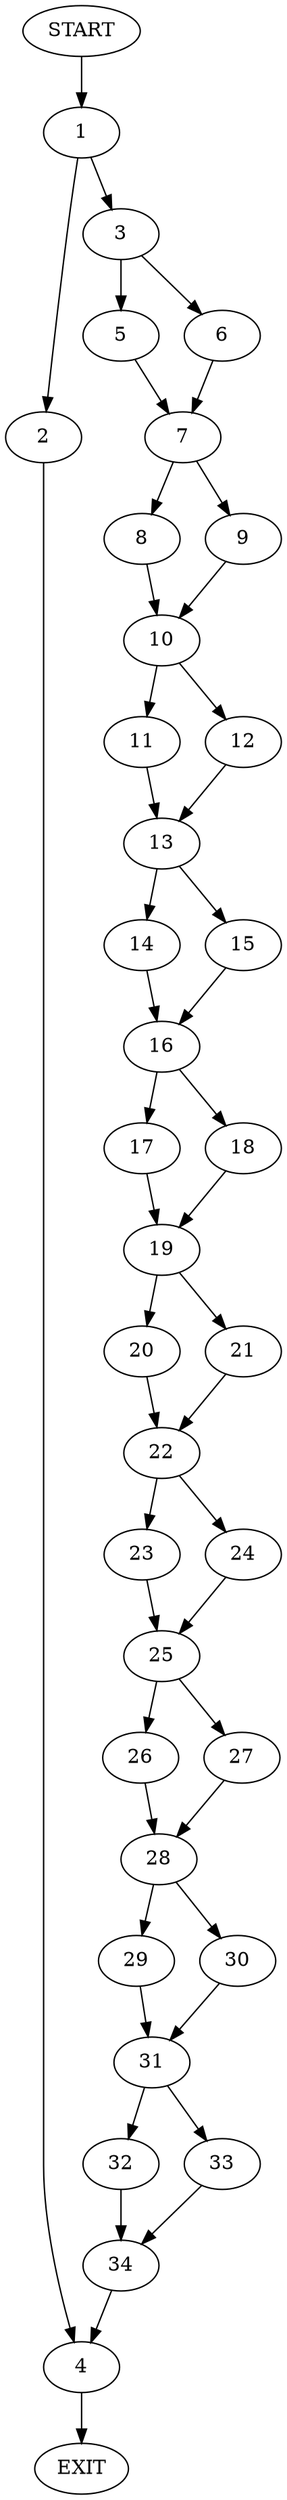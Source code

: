 digraph {
0 [label="START"]
35 [label="EXIT"]
0 -> 1
1 -> 2
1 -> 3
2 -> 4
3 -> 5
3 -> 6
4 -> 35
5 -> 7
6 -> 7
7 -> 8
7 -> 9
9 -> 10
8 -> 10
10 -> 11
10 -> 12
12 -> 13
11 -> 13
13 -> 14
13 -> 15
15 -> 16
14 -> 16
16 -> 17
16 -> 18
18 -> 19
17 -> 19
19 -> 20
19 -> 21
21 -> 22
20 -> 22
22 -> 23
22 -> 24
23 -> 25
24 -> 25
25 -> 26
25 -> 27
27 -> 28
26 -> 28
28 -> 29
28 -> 30
29 -> 31
30 -> 31
31 -> 32
31 -> 33
32 -> 34
33 -> 34
34 -> 4
}
